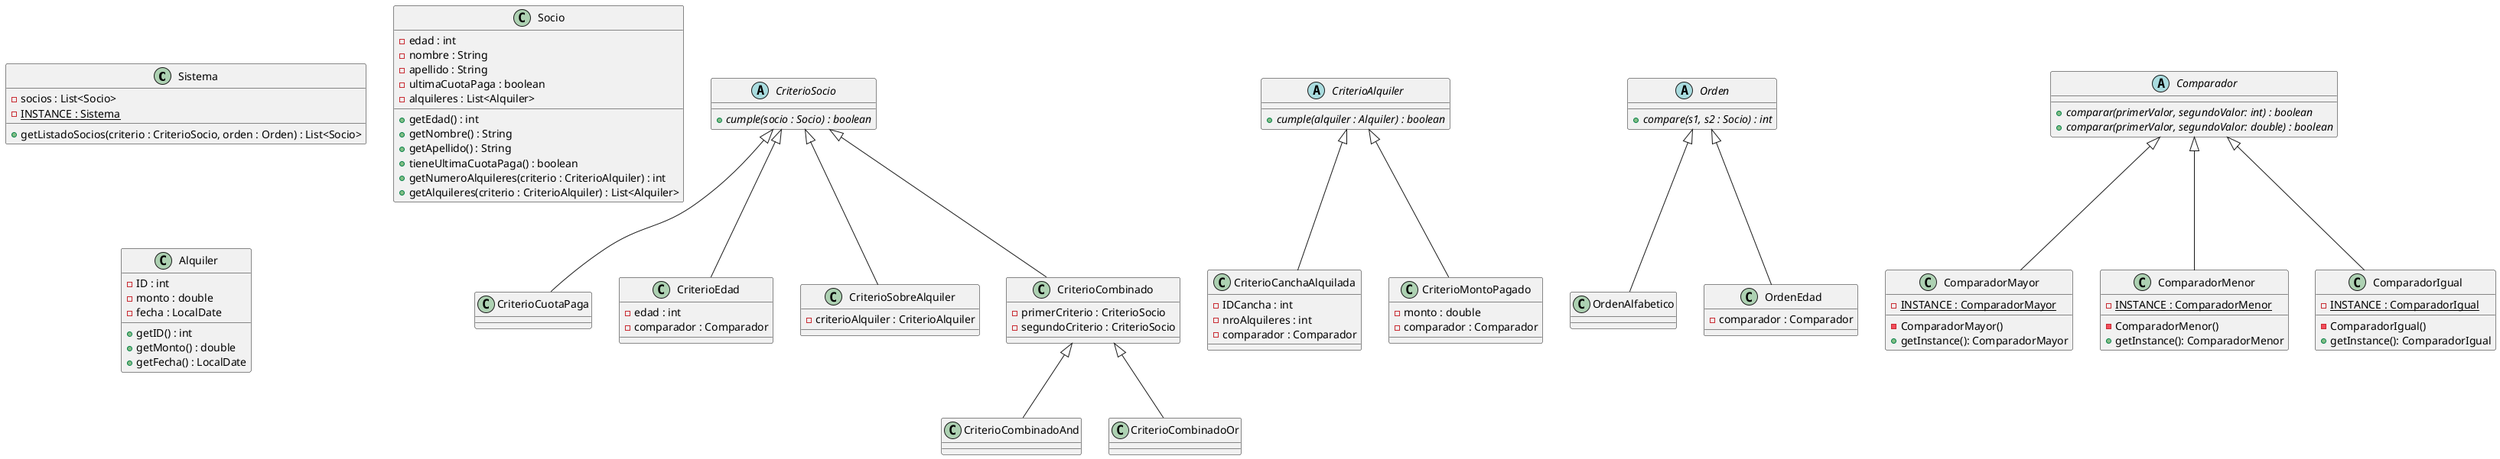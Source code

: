 ﻿@startuml classDiagram

' Used design pattern: Singleton.
class Sistema {
    - socios : List<Socio>
    - {static} INSTANCE : Sistema
    + getListadoSocios(criterio : CriterioSocio, orden : Orden) : List<Socio>
}

' --------------------------------------------------------------------

class Socio {
    - edad : int
    - nombre : String
    - apellido : String
    - ultimaCuotaPaga : boolean
    - alquileres : List<Alquiler>
    + getEdad() : int
    + getNombre() : String
    + getApellido() : String
    + tieneUltimaCuotaPaga() : boolean
    + getNumeroAlquileres(criterio : CriterioAlquiler) : int
    + getAlquileres(criterio : CriterioAlquiler) : List<Alquiler> 
}

' --------------------------------------------------------------------

class Alquiler {
    - ID : int
    - monto : double
    - fecha : LocalDate
    + getID() : int
    + getMonto() : double
    + getFecha() : LocalDate
}

' --------------------------------------------------------------------

' Used design pattern: Strategy.
abstract class CriterioSocio {
    + {abstract} cumple(socio : Socio) : boolean
}

CriterioSocio <|-- CriterioCuotaPaga
class CriterioCuotaPaga {
}

CriterioSocio <|-- CriterioEdad
class CriterioEdad {
    - edad : int
    - comparador : Comparador
}

CriterioSocio <|-- CriterioSobreAlquiler
class CriterioSobreAlquiler {
    - criterioAlquiler : CriterioAlquiler
}

' Used design pattern: Decorator.
CriterioSocio <|-- CriterioCombinado
class CriterioCombinado {
    - primerCriterio : CriterioSocio
    - segundoCriterio : CriterioSocio
}

CriterioCombinado <|-- CriterioCombinadoAnd
class CriterioCombinadoAnd {
}

CriterioCombinado <|-- CriterioCombinadoOr
class CriterioCombinadoOr {
}

' --------------------------------------------------------------------

' Used design pattern: Strategy.
abstract class CriterioAlquiler {
    + {abstract} cumple(alquiler : Alquiler) : boolean
}

CriterioAlquiler <|-- CriterioCanchaAlquilada
class CriterioCanchaAlquilada {
    - IDCancha : int
    - nroAlquileres : int
    - comparador : Comparador
}

CriterioAlquiler <|-- CriterioMontoPagado
class CriterioMontoPagado {
    - monto : double
    - comparador : Comparador
}

' --------------------------------------------------------------------

' Used design pattern: Strategy.
abstract class Orden {
    + {abstract} compare(s1, s2 : Socio) : int
}

' Used design pattern: Singleton.
Orden <|-- OrdenAlfabetico
class OrdenAlfabetico {
}

Orden <|-- OrdenEdad
class OrdenEdad {
    - comparador : Comparador
}

' --------------------------------------------------------------------

' Used design pattern: Strategy.
abstract class Comparador {
    + {abstract} comparar(primerValor, segundoValor: int) : boolean
    + {abstract} comparar(primerValor, segundoValor: double) : boolean
}

' Used design patterns: Singleton y Factory Method.
Comparador <|-- ComparadorMayor
class ComparadorMayor {
    - {static} INSTANCE : ComparadorMayor
    - ComparadorMayor()
    + getInstance(): ComparadorMayor
}

' Used design patterns: Singleton y Factory Method.
Comparador <|-- ComparadorMenor
class ComparadorMenor {
    - {static} INSTANCE : ComparadorMenor
    - ComparadorMenor()
    + getInstance(): ComparadorMenor
}

' Used design patterns: Singleton y Factory Method.
Comparador <|-- ComparadorIgual
class ComparadorIgual {
    - {static} INSTANCE : ComparadorIgual
    - ComparadorIgual()
    + getInstance(): ComparadorIgual
}

@enduml
